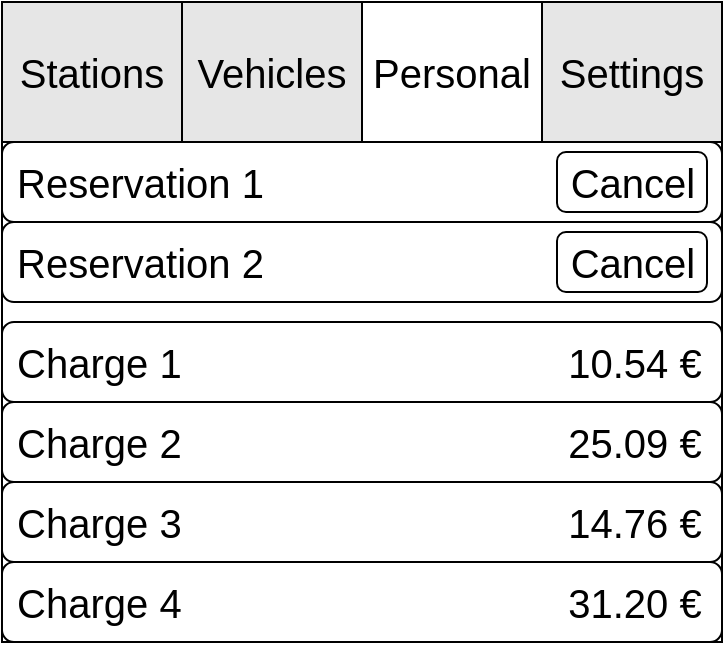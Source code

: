 <mxfile version="20.7.4" type="device"><diagram id="_gg9eRoXJpZ1KPsWaCFE" name="Page-1"><mxGraphModel dx="642" dy="546" grid="1" gridSize="10" guides="1" tooltips="1" connect="1" arrows="1" fold="1" page="1" pageScale="1" pageWidth="827" pageHeight="1169" math="0" shadow="0"><root><mxCell id="0"/><mxCell id="1" parent="0"/><mxCell id="m1bmyoxZ640nbLZtkMWV-7" value="" style="rounded=0;whiteSpace=wrap;html=1;fontSize=20;" parent="1" vertex="1"><mxGeometry x="240" width="360" height="320" as="geometry"/></mxCell><mxCell id="VylwMrU068VeO6xA9WUw-15" value="Stations" style="rounded=0;whiteSpace=wrap;html=1;fontSize=20;fontColor=#000000;fillColor=#E6E6E6;strokeColor=#000000;" parent="1" vertex="1"><mxGeometry x="240" width="90" height="70" as="geometry"/></mxCell><mxCell id="VylwMrU068VeO6xA9WUw-18" value="Vehicles" style="rounded=0;whiteSpace=wrap;html=1;fontSize=20;fontColor=#000000;fillColor=#E6E6E6;" parent="1" vertex="1"><mxGeometry x="330" width="90" height="70" as="geometry"/></mxCell><mxCell id="VylwMrU068VeO6xA9WUw-19" value="Personal" style="rounded=0;whiteSpace=wrap;html=1;fontSize=20;fontColor=#000000;fillColor=#FFFFFF;" parent="1" vertex="1"><mxGeometry x="420" width="90" height="70" as="geometry"/></mxCell><mxCell id="VylwMrU068VeO6xA9WUw-20" value="Settings" style="rounded=0;whiteSpace=wrap;html=1;fontSize=20;fontColor=#000000;fillColor=#E6E6E6;" parent="1" vertex="1"><mxGeometry x="510" width="90" height="70" as="geometry"/></mxCell><mxCell id="0FxEm6FCCueRKLyYJ-G8-1" value="&amp;nbsp;Reservation 1" style="rounded=1;whiteSpace=wrap;html=1;fontSize=20;fontColor=#000000;strokeColor=#000000;fillColor=#FFFFFF;align=left;" parent="1" vertex="1"><mxGeometry x="240" y="70" width="360" height="40" as="geometry"/></mxCell><mxCell id="0FxEm6FCCueRKLyYJ-G8-2" value="&amp;nbsp;Reservation 2" style="rounded=1;whiteSpace=wrap;html=1;fontSize=20;fontColor=#000000;strokeColor=#000000;fillColor=#FFFFFF;align=left;" parent="1" vertex="1"><mxGeometry x="240" y="110" width="360" height="40" as="geometry"/></mxCell><mxCell id="0FxEm6FCCueRKLyYJ-G8-3" value="Cancel" style="rounded=1;whiteSpace=wrap;html=1;fontSize=20;fontColor=#000000;strokeColor=#000000;fillColor=#FFFFFF;" parent="1" vertex="1"><mxGeometry x="517.5" y="75" width="75" height="30" as="geometry"/></mxCell><mxCell id="0FxEm6FCCueRKLyYJ-G8-4" value="Cancel" style="rounded=1;whiteSpace=wrap;html=1;fontSize=20;fontColor=#000000;strokeColor=#000000;fillColor=#FFFFFF;" parent="1" vertex="1"><mxGeometry x="517.5" y="115" width="75" height="30" as="geometry"/></mxCell><mxCell id="0FxEm6FCCueRKLyYJ-G8-5" value="&amp;nbsp;Charge 1" style="rounded=1;whiteSpace=wrap;html=1;fontSize=20;fontColor=#000000;strokeColor=#000000;fillColor=#FFFFFF;align=left;" parent="1" vertex="1"><mxGeometry x="240" y="160" width="360" height="40" as="geometry"/></mxCell><mxCell id="0FxEm6FCCueRKLyYJ-G8-6" value="&amp;nbsp;Charge 4" style="rounded=1;whiteSpace=wrap;html=1;fontSize=20;fontColor=#000000;strokeColor=#000000;fillColor=#FFFFFF;align=left;" parent="1" vertex="1"><mxGeometry x="240" y="280" width="360" height="40" as="geometry"/></mxCell><mxCell id="0FxEm6FCCueRKLyYJ-G8-7" value="&amp;nbsp;Charge 3" style="rounded=1;whiteSpace=wrap;html=1;fontSize=20;fontColor=#000000;strokeColor=#000000;fillColor=#FFFFFF;align=left;" parent="1" vertex="1"><mxGeometry x="240" y="240" width="360" height="40" as="geometry"/></mxCell><mxCell id="0FxEm6FCCueRKLyYJ-G8-8" value="&amp;nbsp;Charge 2" style="rounded=1;whiteSpace=wrap;html=1;fontSize=20;fontColor=#000000;strokeColor=#000000;fillColor=#FFFFFF;align=left;" parent="1" vertex="1"><mxGeometry x="240" y="200" width="360" height="40" as="geometry"/></mxCell><mxCell id="0FxEm6FCCueRKLyYJ-G8-11" value="25.09 €" style="text;html=1;strokeColor=none;fillColor=none;align=center;verticalAlign=middle;whiteSpace=wrap;rounded=0;fontSize=20;fontColor=#000000;" parent="1" vertex="1"><mxGeometry x="520" y="205" width="72.5" height="30" as="geometry"/></mxCell><mxCell id="-S0-0yO2KNvE6OBTjQYZ-1" value="10.54 €" style="text;html=1;strokeColor=none;fillColor=none;align=center;verticalAlign=middle;whiteSpace=wrap;rounded=0;fontSize=20;fontColor=#000000;" vertex="1" parent="1"><mxGeometry x="520" y="165" width="72.5" height="30" as="geometry"/></mxCell><mxCell id="-S0-0yO2KNvE6OBTjQYZ-2" value="14.76 €" style="text;html=1;strokeColor=none;fillColor=none;align=center;verticalAlign=middle;whiteSpace=wrap;rounded=0;fontSize=20;fontColor=#000000;" vertex="1" parent="1"><mxGeometry x="520" y="245" width="72.5" height="30" as="geometry"/></mxCell><mxCell id="-S0-0yO2KNvE6OBTjQYZ-3" value="31.20 €" style="text;html=1;strokeColor=none;fillColor=none;align=center;verticalAlign=middle;whiteSpace=wrap;rounded=0;fontSize=20;fontColor=#000000;" vertex="1" parent="1"><mxGeometry x="520" y="285" width="72.5" height="30" as="geometry"/></mxCell></root></mxGraphModel></diagram></mxfile>